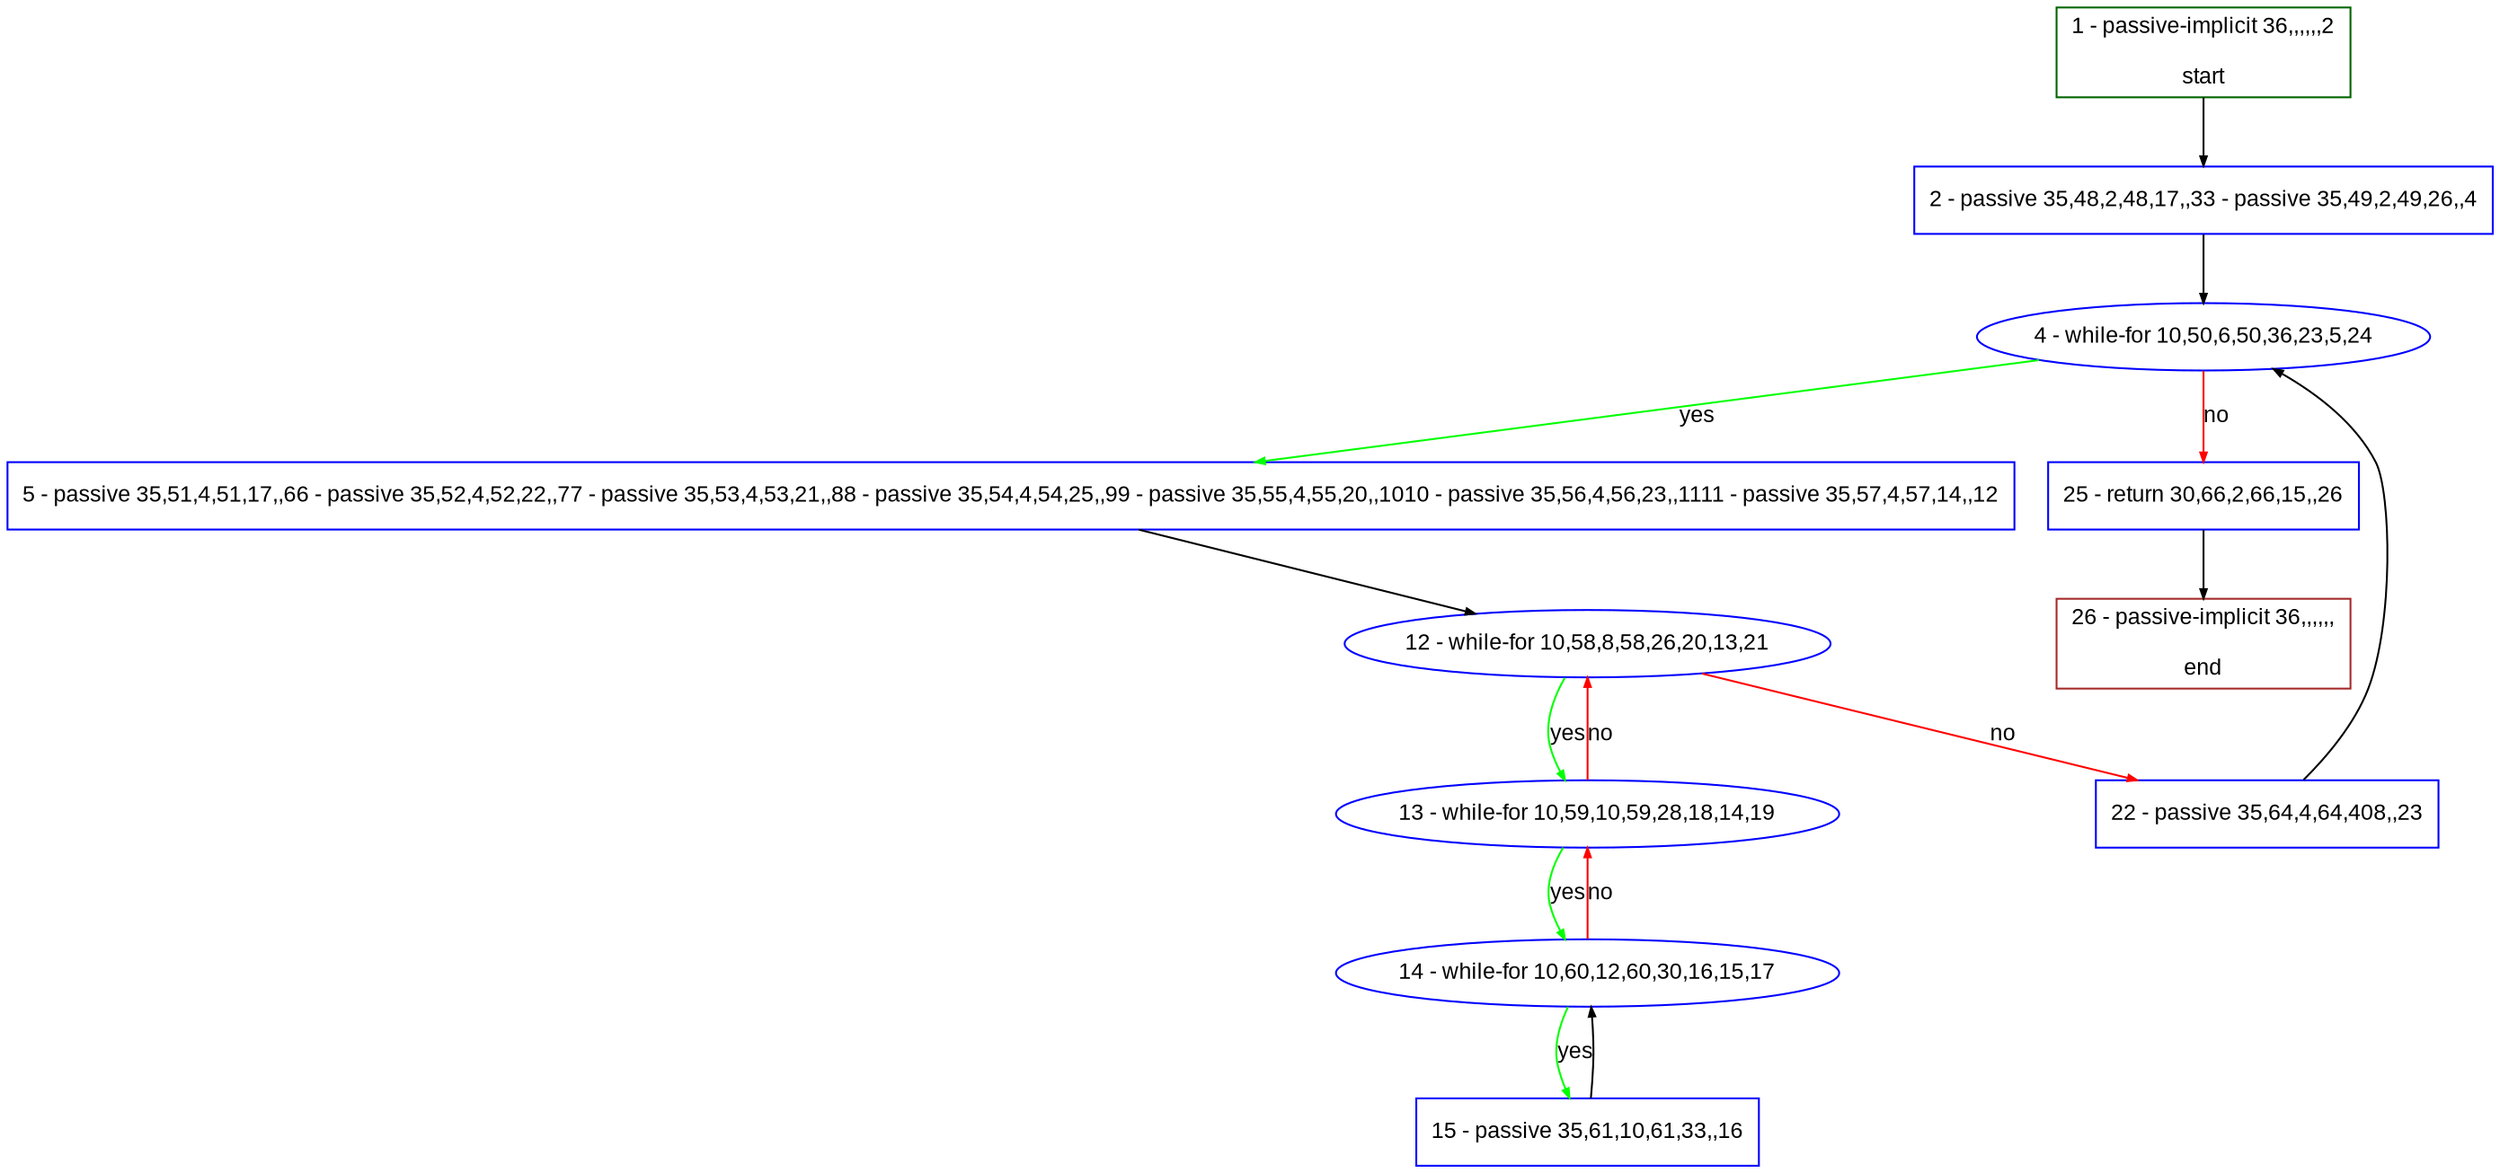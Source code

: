 digraph "" {
  graph [pack="true", label="", fontsize="12", packmode="clust", fontname="Arial", fillcolor="#FFFFCC", bgcolor="white", style="rounded,filled", compound="true"];
  node [node_initialized="no", label="", color="grey", fontsize="12", fillcolor="white", fontname="Arial", style="filled", shape="rectangle", compound="true", fixedsize="false"];
  edge [fontcolor="black", arrowhead="normal", arrowtail="none", arrowsize="0.5", ltail="", label="", color="black", fontsize="12", lhead="", fontname="Arial", dir="forward", compound="true"];
  __N1 [label="2 - passive 35,48,2,48,17,,33 - passive 35,49,2,49,26,,4", color="#0000ff", fillcolor="#ffffff", style="filled", shape="box"];
  __N2 [label="1 - passive-implicit 36,,,,,,2\n\nstart", color="#006400", fillcolor="#ffffff", style="filled", shape="box"];
  __N3 [label="4 - while-for 10,50,6,50,36,23,5,24", color="#0000ff", fillcolor="#ffffff", style="filled", shape="oval"];
  __N4 [label="5 - passive 35,51,4,51,17,,66 - passive 35,52,4,52,22,,77 - passive 35,53,4,53,21,,88 - passive 35,54,4,54,25,,99 - passive 35,55,4,55,20,,1010 - passive 35,56,4,56,23,,1111 - passive 35,57,4,57,14,,12", color="#0000ff", fillcolor="#ffffff", style="filled", shape="box"];
  __N5 [label="25 - return 30,66,2,66,15,,26", color="#0000ff", fillcolor="#ffffff", style="filled", shape="box"];
  __N6 [label="12 - while-for 10,58,8,58,26,20,13,21", color="#0000ff", fillcolor="#ffffff", style="filled", shape="oval"];
  __N7 [label="13 - while-for 10,59,10,59,28,18,14,19", color="#0000ff", fillcolor="#ffffff", style="filled", shape="oval"];
  __N8 [label="22 - passive 35,64,4,64,408,,23", color="#0000ff", fillcolor="#ffffff", style="filled", shape="box"];
  __N9 [label="14 - while-for 10,60,12,60,30,16,15,17", color="#0000ff", fillcolor="#ffffff", style="filled", shape="oval"];
  __N10 [label="15 - passive 35,61,10,61,33,,16", color="#0000ff", fillcolor="#ffffff", style="filled", shape="box"];
  __N11 [label="26 - passive-implicit 36,,,,,,\n\nend", color="#a52a2a", fillcolor="#ffffff", style="filled", shape="box"];
  __N2 -> __N1 [arrowhead="normal", arrowtail="none", color="#000000", label="", dir="forward"];
  __N1 -> __N3 [arrowhead="normal", arrowtail="none", color="#000000", label="", dir="forward"];
  __N3 -> __N4 [arrowhead="normal", arrowtail="none", color="#00ff00", label="yes", dir="forward"];
  __N3 -> __N5 [arrowhead="normal", arrowtail="none", color="#ff0000", label="no", dir="forward"];
  __N4 -> __N6 [arrowhead="normal", arrowtail="none", color="#000000", label="", dir="forward"];
  __N6 -> __N7 [arrowhead="normal", arrowtail="none", color="#00ff00", label="yes", dir="forward"];
  __N7 -> __N6 [arrowhead="normal", arrowtail="none", color="#ff0000", label="no", dir="forward"];
  __N6 -> __N8 [arrowhead="normal", arrowtail="none", color="#ff0000", label="no", dir="forward"];
  __N7 -> __N9 [arrowhead="normal", arrowtail="none", color="#00ff00", label="yes", dir="forward"];
  __N9 -> __N7 [arrowhead="normal", arrowtail="none", color="#ff0000", label="no", dir="forward"];
  __N9 -> __N10 [arrowhead="normal", arrowtail="none", color="#00ff00", label="yes", dir="forward"];
  __N10 -> __N9 [arrowhead="normal", arrowtail="none", color="#000000", label="", dir="forward"];
  __N8 -> __N3 [arrowhead="normal", arrowtail="none", color="#000000", label="", dir="forward"];
  __N5 -> __N11 [arrowhead="normal", arrowtail="none", color="#000000", label="", dir="forward"];
}
